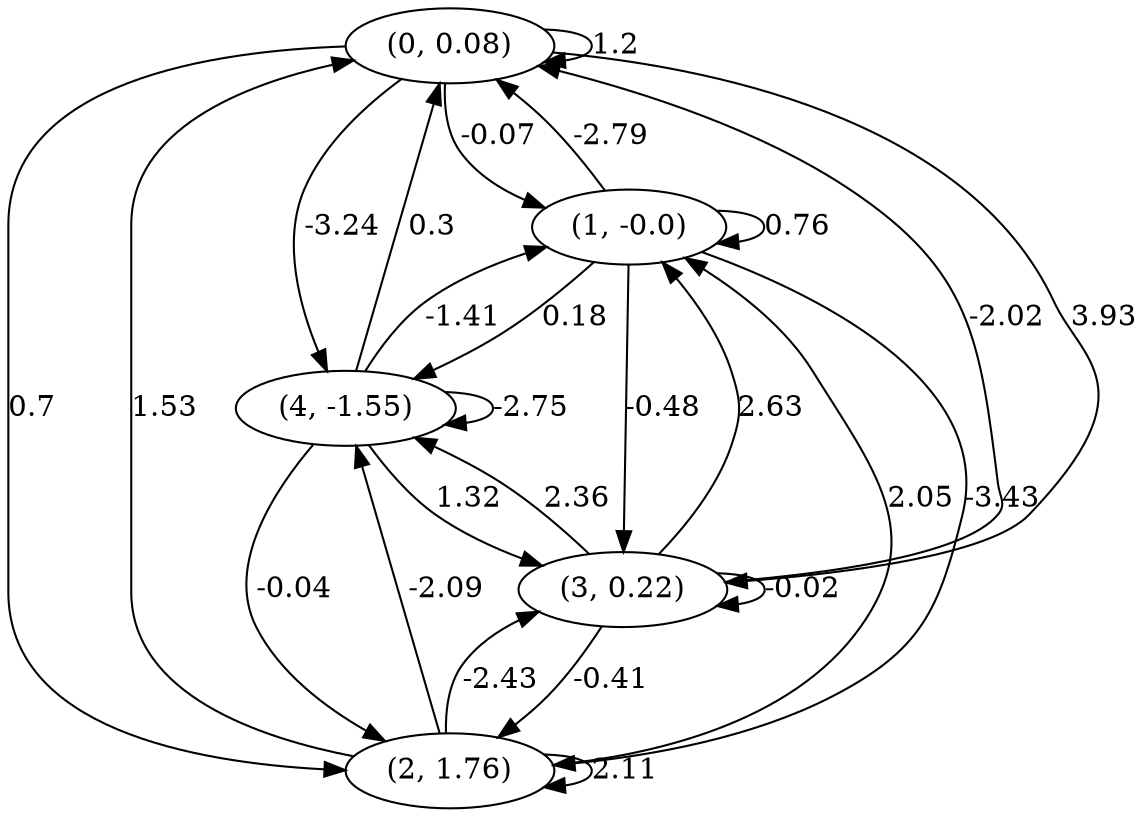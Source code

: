 digraph {
    0 [ label = "(0, 0.08)" ]
    1 [ label = "(1, -0.0)" ]
    2 [ label = "(2, 1.76)" ]
    3 [ label = "(3, 0.22)" ]
    4 [ label = "(4, -1.55)" ]
    0 -> 0 [ label = "1.2" ]
    1 -> 1 [ label = "0.76" ]
    2 -> 2 [ label = "2.11" ]
    3 -> 3 [ label = "-0.02" ]
    4 -> 4 [ label = "-2.75" ]
    1 -> 0 [ label = "-2.79" ]
    2 -> 0 [ label = "1.53" ]
    3 -> 0 [ label = "-2.02" ]
    4 -> 0 [ label = "0.3" ]
    0 -> 1 [ label = "-0.07" ]
    2 -> 1 [ label = "2.05" ]
    3 -> 1 [ label = "2.63" ]
    4 -> 1 [ label = "-1.41" ]
    0 -> 2 [ label = "0.7" ]
    1 -> 2 [ label = "-3.43" ]
    3 -> 2 [ label = "-0.41" ]
    4 -> 2 [ label = "-0.04" ]
    0 -> 3 [ label = "3.93" ]
    1 -> 3 [ label = "-0.48" ]
    2 -> 3 [ label = "-2.43" ]
    4 -> 3 [ label = "1.32" ]
    0 -> 4 [ label = "-3.24" ]
    1 -> 4 [ label = "0.18" ]
    2 -> 4 [ label = "-2.09" ]
    3 -> 4 [ label = "2.36" ]
}


